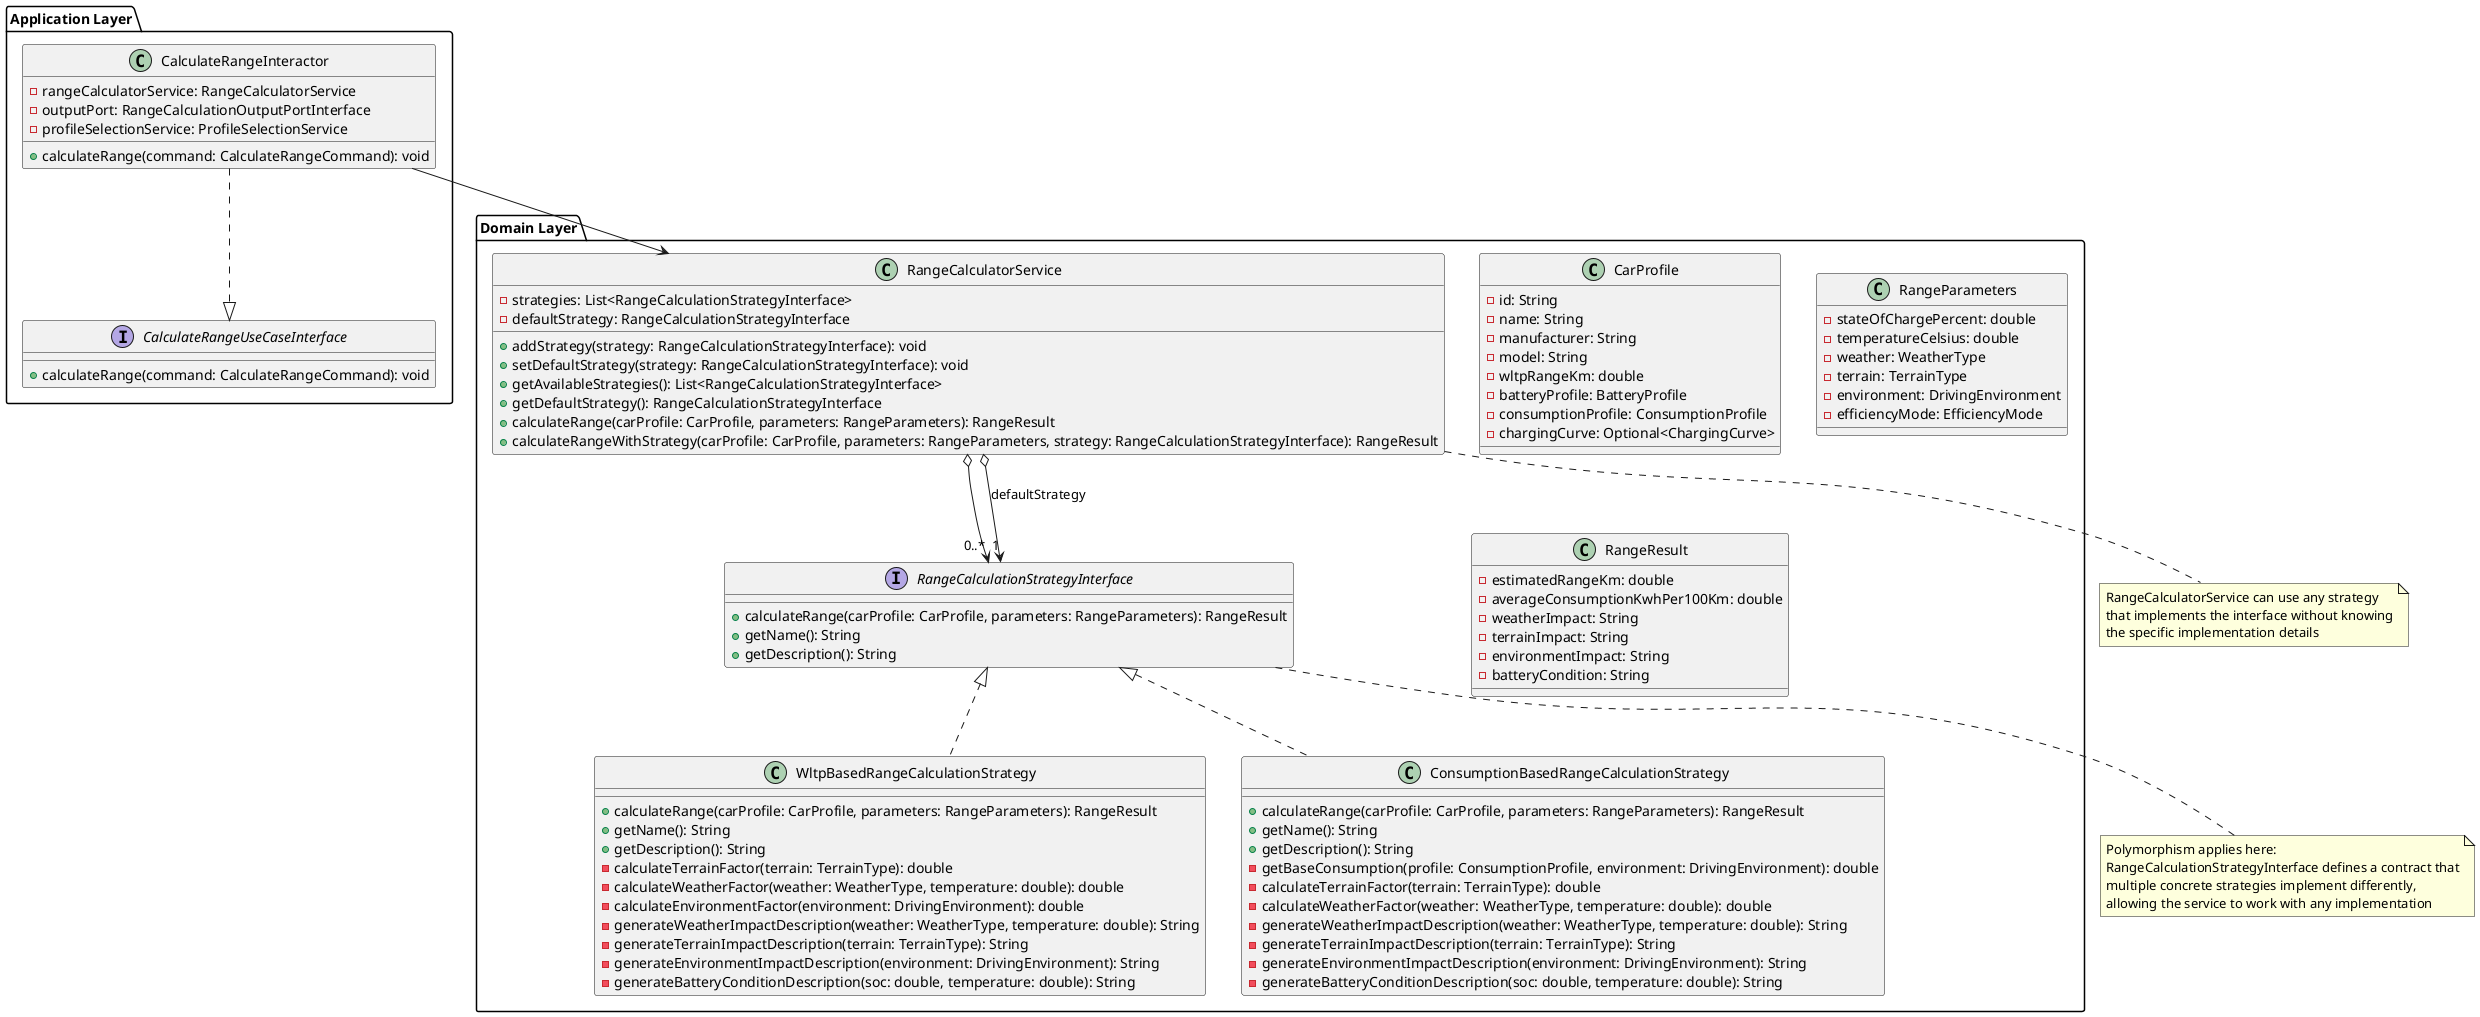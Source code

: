@startuml GRASP_Polymorphism

package "Domain Layer" {
  interface RangeCalculationStrategyInterface {
    +calculateRange(carProfile: CarProfile, parameters: RangeParameters): RangeResult
    +getName(): String
    +getDescription(): String
  }
  
  class WltpBasedRangeCalculationStrategy {
    +calculateRange(carProfile: CarProfile, parameters: RangeParameters): RangeResult
    +getName(): String
    +getDescription(): String
    -calculateTerrainFactor(terrain: TerrainType): double
    -calculateWeatherFactor(weather: WeatherType, temperature: double): double
    -calculateEnvironmentFactor(environment: DrivingEnvironment): double
    -generateWeatherImpactDescription(weather: WeatherType, temperature: double): String
    -generateTerrainImpactDescription(terrain: TerrainType): String
    -generateEnvironmentImpactDescription(environment: DrivingEnvironment): String
    -generateBatteryConditionDescription(soc: double, temperature: double): String
  }
  
  class ConsumptionBasedRangeCalculationStrategy {
    +calculateRange(carProfile: CarProfile, parameters: RangeParameters): RangeResult
    +getName(): String
    +getDescription(): String
    -getBaseConsumption(profile: ConsumptionProfile, environment: DrivingEnvironment): double
    -calculateTerrainFactor(terrain: TerrainType): double
    -calculateWeatherFactor(weather: WeatherType, temperature: double): double
    -generateWeatherImpactDescription(weather: WeatherType, temperature: double): String
    -generateTerrainImpactDescription(terrain: TerrainType): String
    -generateEnvironmentImpactDescription(environment: DrivingEnvironment): String
    -generateBatteryConditionDescription(soc: double, temperature: double): String
  }
  
  class RangeCalculatorService {
    -strategies: List<RangeCalculationStrategyInterface>
    -defaultStrategy: RangeCalculationStrategyInterface
    +addStrategy(strategy: RangeCalculationStrategyInterface): void
    +setDefaultStrategy(strategy: RangeCalculationStrategyInterface): void
    +getAvailableStrategies(): List<RangeCalculationStrategyInterface>
    +getDefaultStrategy(): RangeCalculationStrategyInterface
    +calculateRange(carProfile: CarProfile, parameters: RangeParameters): RangeResult
    +calculateRangeWithStrategy(carProfile: CarProfile, parameters: RangeParameters, strategy: RangeCalculationStrategyInterface): RangeResult
  }
  
  ' Domain Entities and Value Objects
  class CarProfile {
    -id: String
    -name: String
    -manufacturer: String
    -model: String
    -wltpRangeKm: double
    -batteryProfile: BatteryProfile
    -consumptionProfile: ConsumptionProfile
    -chargingCurve: Optional<ChargingCurve>
  }
  
  class RangeParameters {
    -stateOfChargePercent: double
    -temperatureCelsius: double
    -weather: WeatherType
    -terrain: TerrainType
    -environment: DrivingEnvironment
    -efficiencyMode: EfficiencyMode
  }
  
  class RangeResult {
    -estimatedRangeKm: double
    -averageConsumptionKwhPer100Km: double
    -weatherImpact: String
    -terrainImpact: String
    -environmentImpact: String
    -batteryCondition: String
  }
}

package "Application Layer" {
  class CalculateRangeInteractor {
    -rangeCalculatorService: RangeCalculatorService
    -outputPort: RangeCalculationOutputPortInterface
    -profileSelectionService: ProfileSelectionService
    +calculateRange(command: CalculateRangeCommand): void
  }
  
  interface CalculateRangeUseCaseInterface {
    +calculateRange(command: CalculateRangeCommand): void
  }
}

' Relationships
RangeCalculationStrategyInterface <|.. WltpBasedRangeCalculationStrategy
RangeCalculationStrategyInterface <|.. ConsumptionBasedRangeCalculationStrategy
RangeCalculatorService o--> "0..*" RangeCalculationStrategyInterface
RangeCalculatorService o--> "1" RangeCalculationStrategyInterface : defaultStrategy

CalculateRangeInteractor ..|> CalculateRangeUseCaseInterface
CalculateRangeInteractor --> RangeCalculatorService

' Notes
note "Polymorphism applies here:\nRangeCalculationStrategyInterface defines a contract that\nmultiple concrete strategies implement differently,\nallowing the service to work with any implementation" as N1
RangeCalculationStrategyInterface .. N1

note "RangeCalculatorService can use any strategy\nthat implements the interface without knowing\nthe specific implementation details" as N2
RangeCalculatorService .. N2

@enduml 